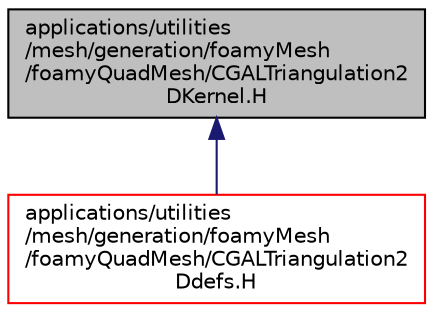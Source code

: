 digraph "applications/utilities/mesh/generation/foamyMesh/foamyQuadMesh/CGALTriangulation2DKernel.H"
{
  bgcolor="transparent";
  edge [fontname="Helvetica",fontsize="10",labelfontname="Helvetica",labelfontsize="10"];
  node [fontname="Helvetica",fontsize="10",shape=record];
  Node1 [label="applications/utilities\l/mesh/generation/foamyMesh\l/foamyQuadMesh/CGALTriangulation2\lDKernel.H",height=0.2,width=0.4,color="black", fillcolor="grey75", style="filled", fontcolor="black"];
  Node1 -> Node2 [dir="back",color="midnightblue",fontsize="10",style="solid",fontname="Helvetica"];
  Node2 [label="applications/utilities\l/mesh/generation/foamyMesh\l/foamyQuadMesh/CGALTriangulation2\lDdefs.H",height=0.2,width=0.4,color="red",URL="$a04262.html",tooltip="CGAL data structures used for 2D Delaunay meshing. "];
}
